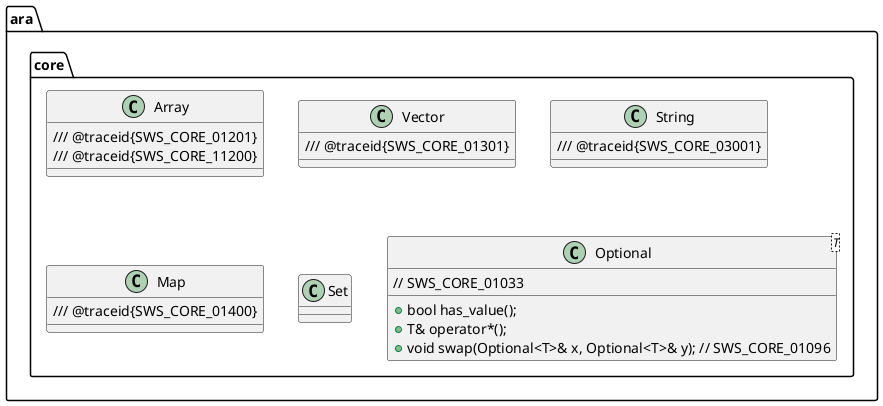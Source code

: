 @startuml collect
package ara.core {

    class Array {
        /// @traceid{SWS_CORE_01201}
        /// @traceid{SWS_CORE_11200}
    }

    class Vector {
        /// @traceid{SWS_CORE_01301}
    }

    class String {
        /// @traceid{SWS_CORE_03001}
    }
    class Map {
        /// @traceid{SWS_CORE_01400}
    }
    class Set {

    }
    class Optional<T> {
        // SWS_CORE_01033
        +bool has_value();
        +T& operator*();
        + void swap(Optional<T>& x, Optional<T>& y); // SWS_CORE_01096
    }
}
@enduml